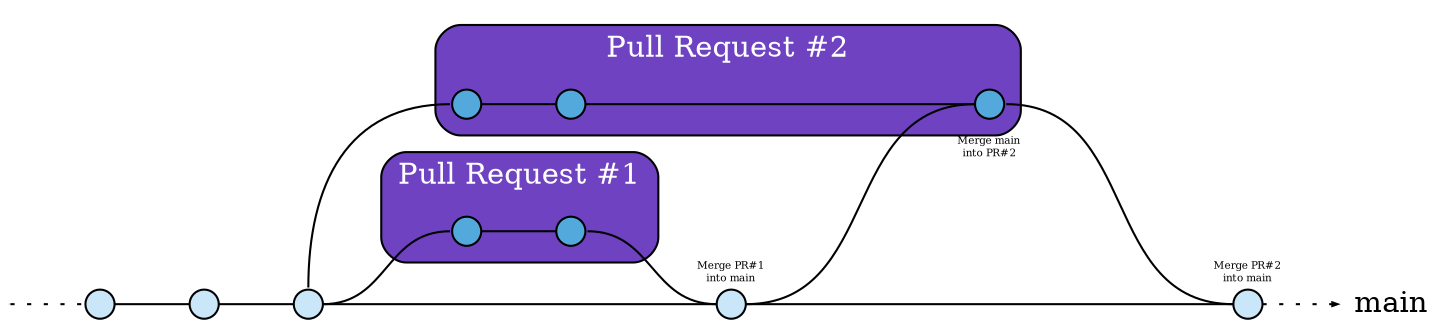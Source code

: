 strict digraph g {
    rankdir="LR";
    forcelabels=false;
    // general
    node [style=filled, color="black", fontcolor="black",];
    edge [color="black", arrowhead=none];

    // graph
    node [width=0.2, height=0.2, fixedsize=true, label="", shape=circle, fillcolor="#FF0000"]


    node [group="master", fillcolor="#C9E7F8"];
    ms:e -> m0:w [style=dotted, arrowhead=none];
    m0:e -> m1:w;
    m1:e -> m2:w;
    m2 -> mpr1 [minlen=3];
    mpr1 [label="Merge PR#1\ninto main\n\n\n\n\n\n", fontcolor=black, fontsize="5pt"];
    mpr2 [label="Merge PR#2\ninto main\n\n\n\n\n\n", fontcolor=black, fontsize="5pt"];

    subgraph {
        rank=min;
        ms [width=0, height=0, penwidth=0];
    }

    subgraph {
        rank=sink;
        me [label="main", shape=none, fixedsize=false, fillcolor=none, fontcolor=black];
    }

    subgraph cluster_pr1 {
        label="Pull Request #1";
        style="rounded,filled";
        fillcolor="#6F42C1";
        fontcolor="white";
        node [group="pr", fillcolor="#53A9DB"];
        pr11 -> pr12;
    }

    subgraph cluster_pr2 {
        node [group="pr2", fillcolor="#53A9DB"];
        label="Pull Request #2";
        style="rounded,filled";
        fillcolor="#6F42C1";
        fontcolor="white";
        pr21 -> pr22;
        pr22 -> pr23 [minlen=4];
        pr23 [label="\n\n\n\n\n\n\nMerge main\ninto PR#2", fontcolor=black, fontsize="5pt"];
    }

    m2:e -> pr11:w;
    m2:n -> pr21:w;
    mpr1 -> mpr2 [minlen=6];
    pr12:e -> mpr1:w;
    pr23:e -> mpr2:w;
    mpr1:e -> pr23:w [minlen=2];
    mpr2:e -> me:w [style=dotted, arrowhead=normal, arrowsize=0.25];
}
